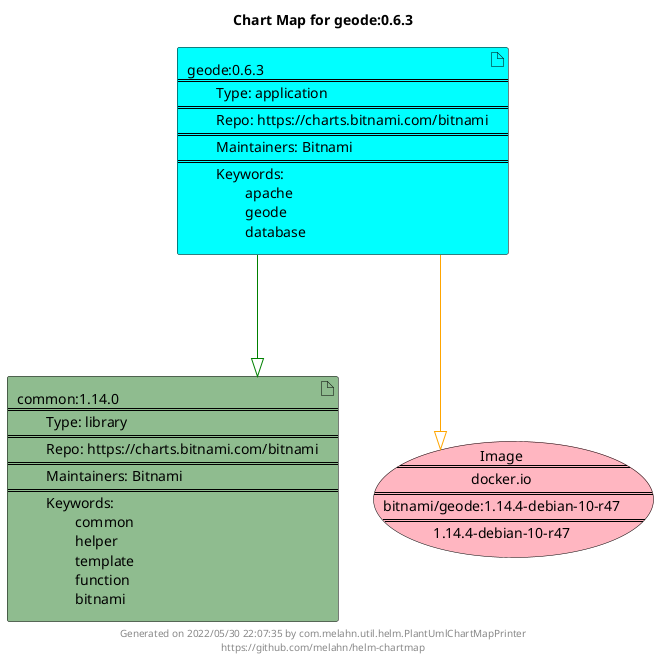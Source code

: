 @startuml
skinparam linetype ortho
skinparam backgroundColor white
skinparam usecaseBorderColor black
skinparam usecaseArrowColor LightSlateGray
skinparam artifactBorderColor black
skinparam artifactArrowColor LightSlateGray

title Chart Map for geode:0.6.3

'There are 2 referenced Helm Charts
artifact "geode:0.6.3\n====\n\tType: application\n====\n\tRepo: https://charts.bitnami.com/bitnami\n====\n\tMaintainers: Bitnami\n====\n\tKeywords: \n\t\tapache\n\t\tgeode\n\t\tdatabase" as geode_0_6_3 #Aqua
artifact "common:1.14.0\n====\n\tType: library\n====\n\tRepo: https://charts.bitnami.com/bitnami\n====\n\tMaintainers: Bitnami\n====\n\tKeywords: \n\t\tcommon\n\t\thelper\n\t\ttemplate\n\t\tfunction\n\t\tbitnami" as common_1_14_0 #DarkSeaGreen

'There is one referenced Docker Image
usecase "Image\n====\ndocker.io\n====\nbitnami/geode:1.14.4-debian-10-r47\n====\n1.14.4-debian-10-r47" as docker_io_bitnami_geode_1_14_4_debian_10_r47 #LightPink

'Chart Dependencies
geode_0_6_3--[#green]-|>common_1_14_0
geode_0_6_3--[#orange]-|>docker_io_bitnami_geode_1_14_4_debian_10_r47

center footer Generated on 2022/05/30 22:07:35 by com.melahn.util.helm.PlantUmlChartMapPrinter\nhttps://github.com/melahn/helm-chartmap
@enduml
